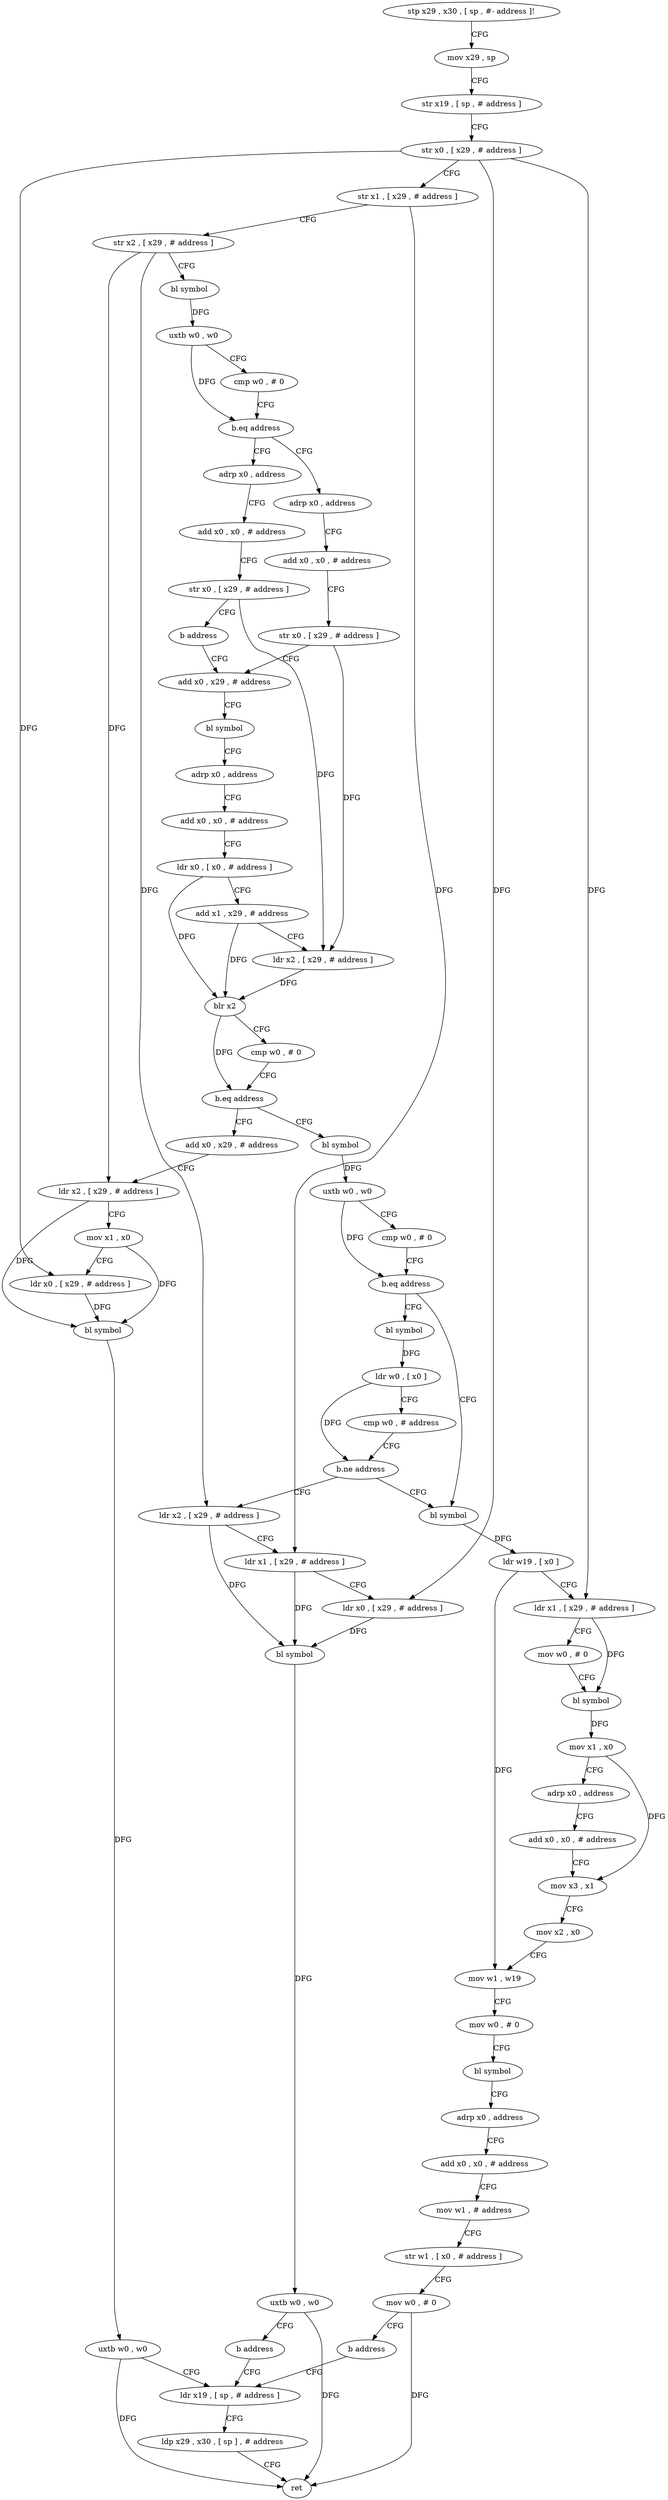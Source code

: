 digraph "func" {
"4222580" [label = "stp x29 , x30 , [ sp , #- address ]!" ]
"4222584" [label = "mov x29 , sp" ]
"4222588" [label = "str x19 , [ sp , # address ]" ]
"4222592" [label = "str x0 , [ x29 , # address ]" ]
"4222596" [label = "str x1 , [ x29 , # address ]" ]
"4222600" [label = "str x2 , [ x29 , # address ]" ]
"4222604" [label = "bl symbol" ]
"4222608" [label = "uxtb w0 , w0" ]
"4222612" [label = "cmp w0 , # 0" ]
"4222616" [label = "b.eq address" ]
"4222636" [label = "adrp x0 , address" ]
"4222620" [label = "adrp x0 , address" ]
"4222640" [label = "add x0 , x0 , # address" ]
"4222644" [label = "str x0 , [ x29 , # address ]" ]
"4222648" [label = "add x0 , x29 , # address" ]
"4222624" [label = "add x0 , x0 , # address" ]
"4222628" [label = "str x0 , [ x29 , # address ]" ]
"4222632" [label = "b address" ]
"4222820" [label = "add x0 , x29 , # address" ]
"4222824" [label = "ldr x2 , [ x29 , # address ]" ]
"4222828" [label = "mov x1 , x0" ]
"4222832" [label = "ldr x0 , [ x29 , # address ]" ]
"4222836" [label = "bl symbol" ]
"4222840" [label = "uxtb w0 , w0" ]
"4222844" [label = "ldr x19 , [ sp , # address ]" ]
"4222688" [label = "bl symbol" ]
"4222692" [label = "uxtb w0 , w0" ]
"4222696" [label = "cmp w0 , # 0" ]
"4222700" [label = "b.eq address" ]
"4222744" [label = "bl symbol" ]
"4222704" [label = "bl symbol" ]
"4222652" [label = "bl symbol" ]
"4222656" [label = "adrp x0 , address" ]
"4222660" [label = "add x0 , x0 , # address" ]
"4222664" [label = "ldr x0 , [ x0 , # address ]" ]
"4222668" [label = "add x1 , x29 , # address" ]
"4222672" [label = "ldr x2 , [ x29 , # address ]" ]
"4222676" [label = "blr x2" ]
"4222680" [label = "cmp w0 , # 0" ]
"4222684" [label = "b.eq address" ]
"4222748" [label = "ldr w19 , [ x0 ]" ]
"4222752" [label = "ldr x1 , [ x29 , # address ]" ]
"4222756" [label = "mov w0 , # 0" ]
"4222760" [label = "bl symbol" ]
"4222764" [label = "mov x1 , x0" ]
"4222768" [label = "adrp x0 , address" ]
"4222772" [label = "add x0 , x0 , # address" ]
"4222776" [label = "mov x3 , x1" ]
"4222780" [label = "mov x2 , x0" ]
"4222784" [label = "mov w1 , w19" ]
"4222788" [label = "mov w0 , # 0" ]
"4222792" [label = "bl symbol" ]
"4222796" [label = "adrp x0 , address" ]
"4222800" [label = "add x0 , x0 , # address" ]
"4222804" [label = "mov w1 , # address" ]
"4222808" [label = "str w1 , [ x0 , # address ]" ]
"4222812" [label = "mov w0 , # 0" ]
"4222816" [label = "b address" ]
"4222708" [label = "ldr w0 , [ x0 ]" ]
"4222712" [label = "cmp w0 , # address" ]
"4222716" [label = "b.ne address" ]
"4222720" [label = "ldr x2 , [ x29 , # address ]" ]
"4222848" [label = "ldp x29 , x30 , [ sp ] , # address" ]
"4222852" [label = "ret" ]
"4222724" [label = "ldr x1 , [ x29 , # address ]" ]
"4222728" [label = "ldr x0 , [ x29 , # address ]" ]
"4222732" [label = "bl symbol" ]
"4222736" [label = "uxtb w0 , w0" ]
"4222740" [label = "b address" ]
"4222580" -> "4222584" [ label = "CFG" ]
"4222584" -> "4222588" [ label = "CFG" ]
"4222588" -> "4222592" [ label = "CFG" ]
"4222592" -> "4222596" [ label = "CFG" ]
"4222592" -> "4222832" [ label = "DFG" ]
"4222592" -> "4222752" [ label = "DFG" ]
"4222592" -> "4222728" [ label = "DFG" ]
"4222596" -> "4222600" [ label = "CFG" ]
"4222596" -> "4222724" [ label = "DFG" ]
"4222600" -> "4222604" [ label = "CFG" ]
"4222600" -> "4222824" [ label = "DFG" ]
"4222600" -> "4222720" [ label = "DFG" ]
"4222604" -> "4222608" [ label = "DFG" ]
"4222608" -> "4222612" [ label = "CFG" ]
"4222608" -> "4222616" [ label = "DFG" ]
"4222612" -> "4222616" [ label = "CFG" ]
"4222616" -> "4222636" [ label = "CFG" ]
"4222616" -> "4222620" [ label = "CFG" ]
"4222636" -> "4222640" [ label = "CFG" ]
"4222620" -> "4222624" [ label = "CFG" ]
"4222640" -> "4222644" [ label = "CFG" ]
"4222644" -> "4222648" [ label = "CFG" ]
"4222644" -> "4222672" [ label = "DFG" ]
"4222648" -> "4222652" [ label = "CFG" ]
"4222624" -> "4222628" [ label = "CFG" ]
"4222628" -> "4222632" [ label = "CFG" ]
"4222628" -> "4222672" [ label = "DFG" ]
"4222632" -> "4222648" [ label = "CFG" ]
"4222820" -> "4222824" [ label = "CFG" ]
"4222824" -> "4222828" [ label = "CFG" ]
"4222824" -> "4222836" [ label = "DFG" ]
"4222828" -> "4222832" [ label = "CFG" ]
"4222828" -> "4222836" [ label = "DFG" ]
"4222832" -> "4222836" [ label = "DFG" ]
"4222836" -> "4222840" [ label = "DFG" ]
"4222840" -> "4222844" [ label = "CFG" ]
"4222840" -> "4222852" [ label = "DFG" ]
"4222844" -> "4222848" [ label = "CFG" ]
"4222688" -> "4222692" [ label = "DFG" ]
"4222692" -> "4222696" [ label = "CFG" ]
"4222692" -> "4222700" [ label = "DFG" ]
"4222696" -> "4222700" [ label = "CFG" ]
"4222700" -> "4222744" [ label = "CFG" ]
"4222700" -> "4222704" [ label = "CFG" ]
"4222744" -> "4222748" [ label = "DFG" ]
"4222704" -> "4222708" [ label = "DFG" ]
"4222652" -> "4222656" [ label = "CFG" ]
"4222656" -> "4222660" [ label = "CFG" ]
"4222660" -> "4222664" [ label = "CFG" ]
"4222664" -> "4222668" [ label = "CFG" ]
"4222664" -> "4222676" [ label = "DFG" ]
"4222668" -> "4222672" [ label = "CFG" ]
"4222668" -> "4222676" [ label = "DFG" ]
"4222672" -> "4222676" [ label = "DFG" ]
"4222676" -> "4222680" [ label = "CFG" ]
"4222676" -> "4222684" [ label = "DFG" ]
"4222680" -> "4222684" [ label = "CFG" ]
"4222684" -> "4222820" [ label = "CFG" ]
"4222684" -> "4222688" [ label = "CFG" ]
"4222748" -> "4222752" [ label = "CFG" ]
"4222748" -> "4222784" [ label = "DFG" ]
"4222752" -> "4222756" [ label = "CFG" ]
"4222752" -> "4222760" [ label = "DFG" ]
"4222756" -> "4222760" [ label = "CFG" ]
"4222760" -> "4222764" [ label = "DFG" ]
"4222764" -> "4222768" [ label = "CFG" ]
"4222764" -> "4222776" [ label = "DFG" ]
"4222768" -> "4222772" [ label = "CFG" ]
"4222772" -> "4222776" [ label = "CFG" ]
"4222776" -> "4222780" [ label = "CFG" ]
"4222780" -> "4222784" [ label = "CFG" ]
"4222784" -> "4222788" [ label = "CFG" ]
"4222788" -> "4222792" [ label = "CFG" ]
"4222792" -> "4222796" [ label = "CFG" ]
"4222796" -> "4222800" [ label = "CFG" ]
"4222800" -> "4222804" [ label = "CFG" ]
"4222804" -> "4222808" [ label = "CFG" ]
"4222808" -> "4222812" [ label = "CFG" ]
"4222812" -> "4222816" [ label = "CFG" ]
"4222812" -> "4222852" [ label = "DFG" ]
"4222816" -> "4222844" [ label = "CFG" ]
"4222708" -> "4222712" [ label = "CFG" ]
"4222708" -> "4222716" [ label = "DFG" ]
"4222712" -> "4222716" [ label = "CFG" ]
"4222716" -> "4222744" [ label = "CFG" ]
"4222716" -> "4222720" [ label = "CFG" ]
"4222720" -> "4222724" [ label = "CFG" ]
"4222720" -> "4222732" [ label = "DFG" ]
"4222848" -> "4222852" [ label = "CFG" ]
"4222724" -> "4222728" [ label = "CFG" ]
"4222724" -> "4222732" [ label = "DFG" ]
"4222728" -> "4222732" [ label = "DFG" ]
"4222732" -> "4222736" [ label = "DFG" ]
"4222736" -> "4222740" [ label = "CFG" ]
"4222736" -> "4222852" [ label = "DFG" ]
"4222740" -> "4222844" [ label = "CFG" ]
}
